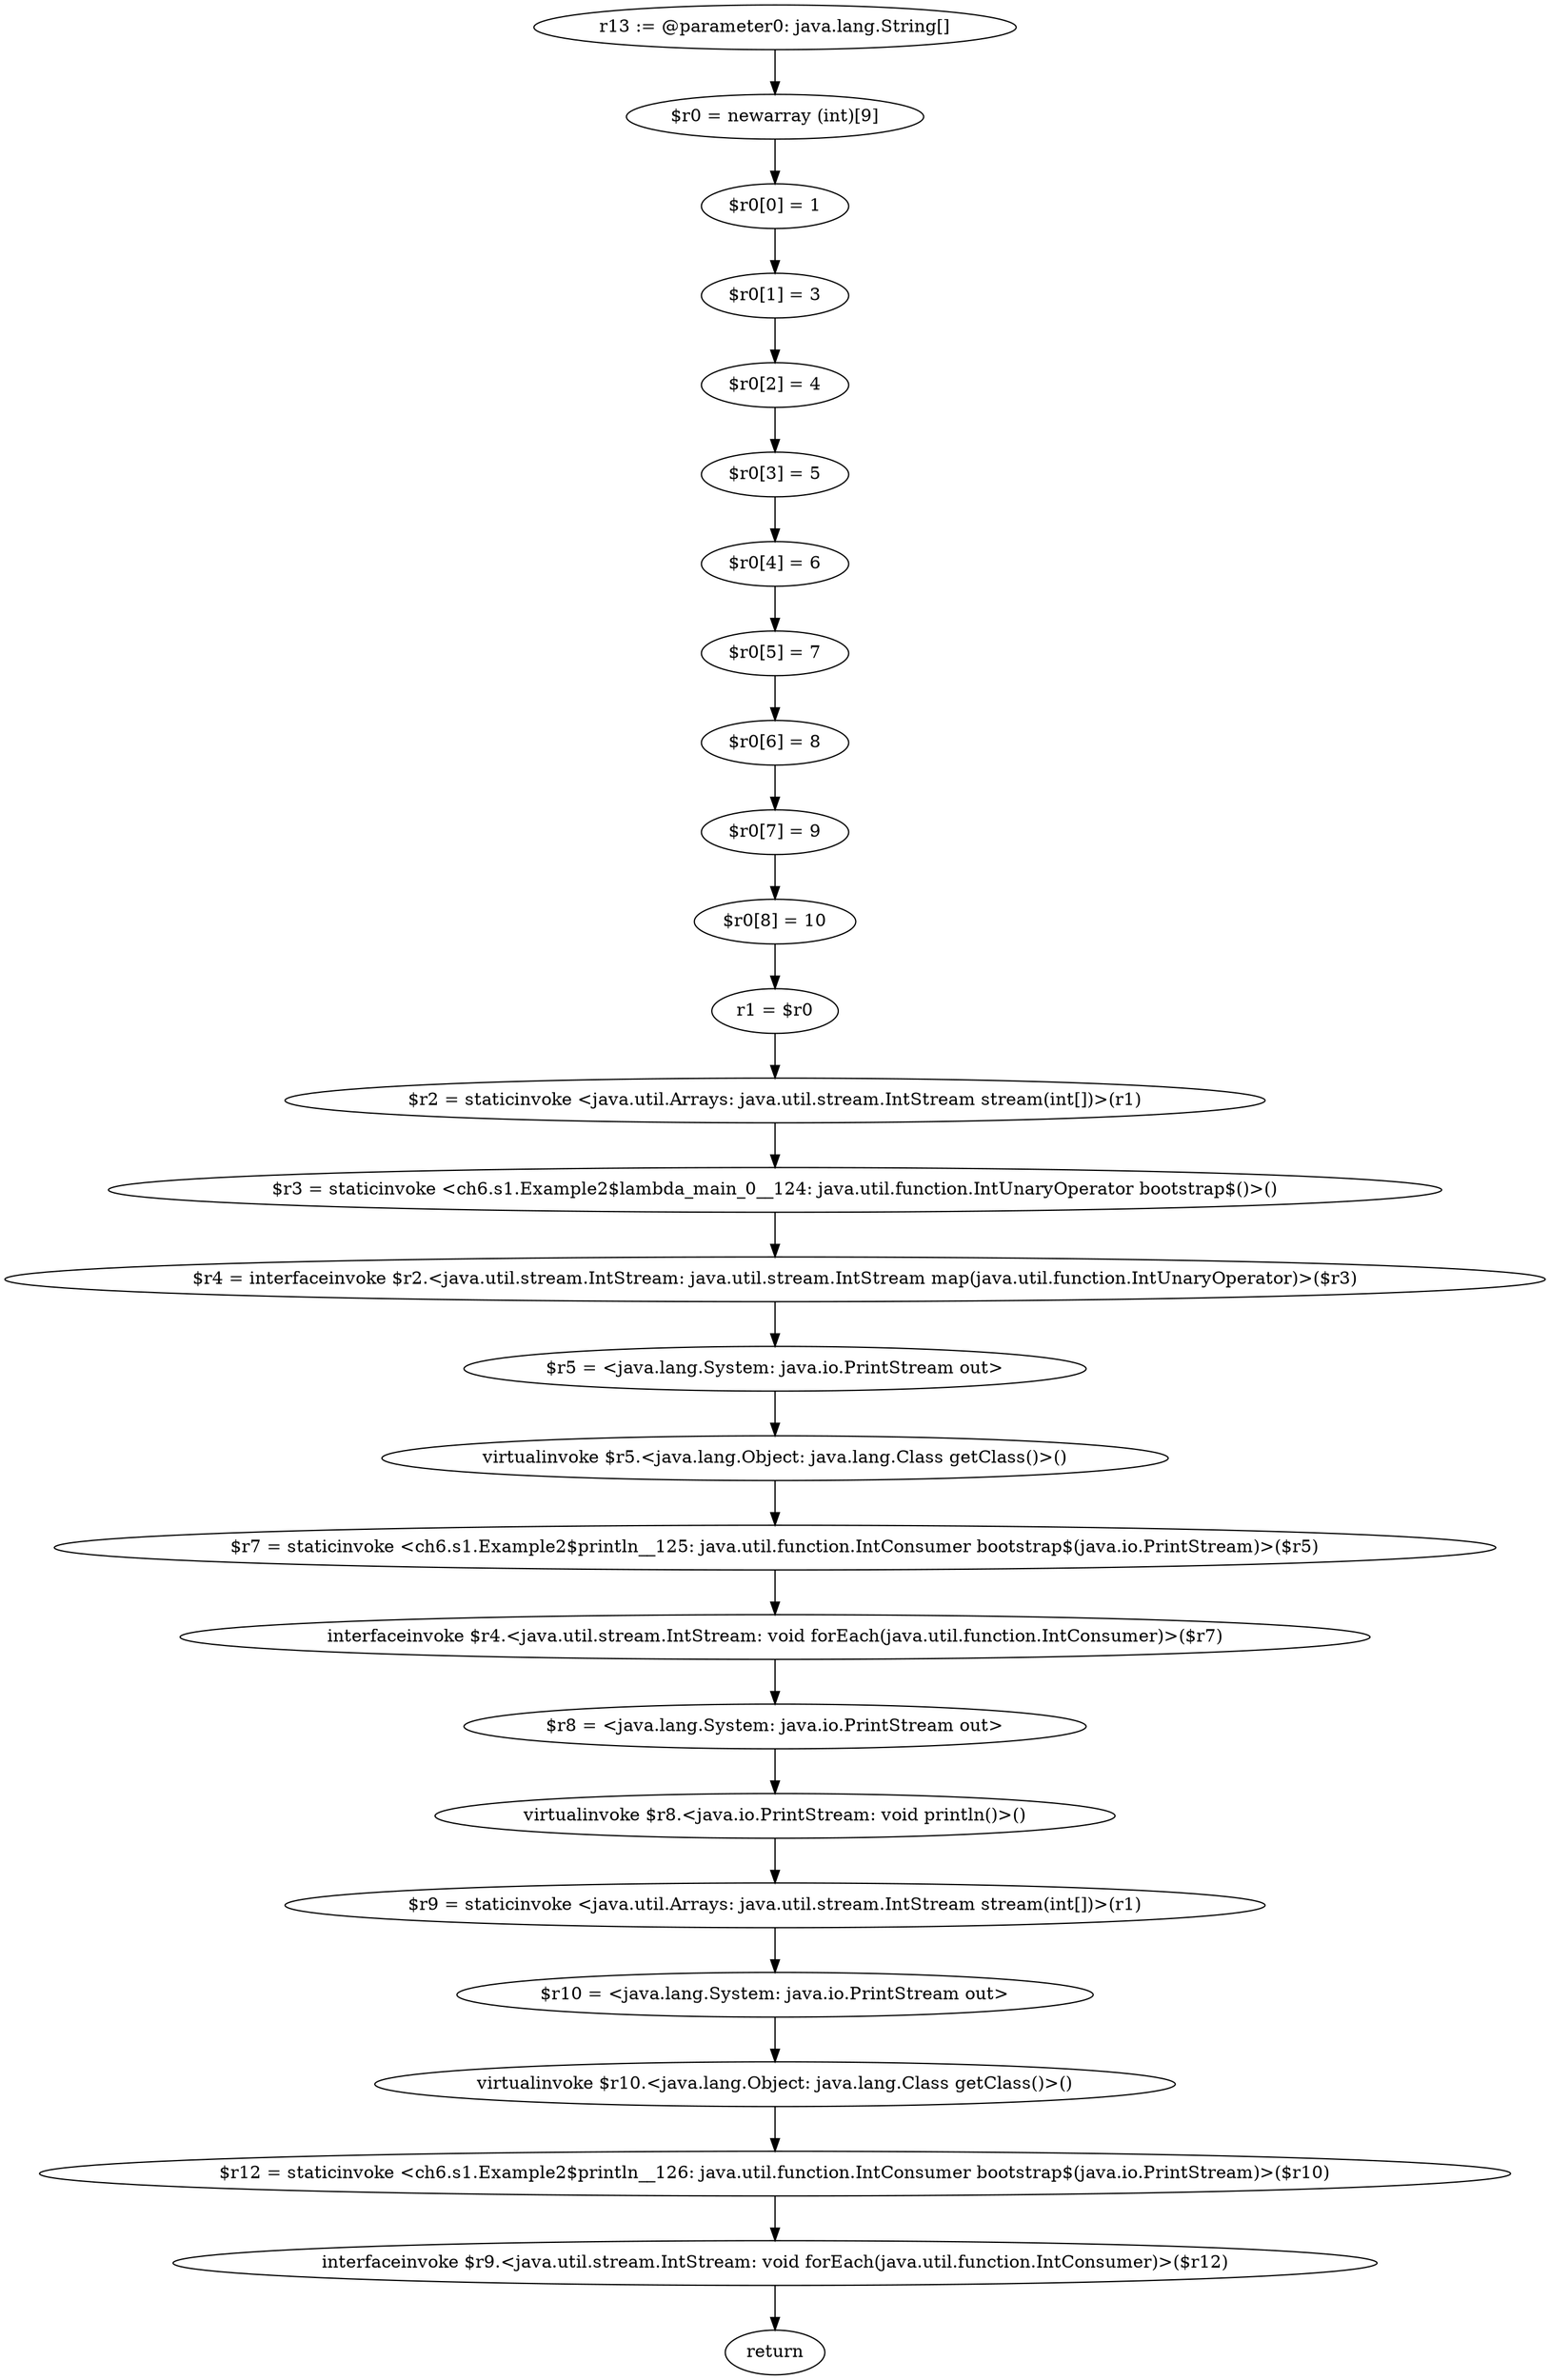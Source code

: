 digraph "unitGraph" {
    "r13 := @parameter0: java.lang.String[]"
    "$r0 = newarray (int)[9]"
    "$r0[0] = 1"
    "$r0[1] = 3"
    "$r0[2] = 4"
    "$r0[3] = 5"
    "$r0[4] = 6"
    "$r0[5] = 7"
    "$r0[6] = 8"
    "$r0[7] = 9"
    "$r0[8] = 10"
    "r1 = $r0"
    "$r2 = staticinvoke <java.util.Arrays: java.util.stream.IntStream stream(int[])>(r1)"
    "$r3 = staticinvoke <ch6.s1.Example2$lambda_main_0__124: java.util.function.IntUnaryOperator bootstrap$()>()"
    "$r4 = interfaceinvoke $r2.<java.util.stream.IntStream: java.util.stream.IntStream map(java.util.function.IntUnaryOperator)>($r3)"
    "$r5 = <java.lang.System: java.io.PrintStream out>"
    "virtualinvoke $r5.<java.lang.Object: java.lang.Class getClass()>()"
    "$r7 = staticinvoke <ch6.s1.Example2$println__125: java.util.function.IntConsumer bootstrap$(java.io.PrintStream)>($r5)"
    "interfaceinvoke $r4.<java.util.stream.IntStream: void forEach(java.util.function.IntConsumer)>($r7)"
    "$r8 = <java.lang.System: java.io.PrintStream out>"
    "virtualinvoke $r8.<java.io.PrintStream: void println()>()"
    "$r9 = staticinvoke <java.util.Arrays: java.util.stream.IntStream stream(int[])>(r1)"
    "$r10 = <java.lang.System: java.io.PrintStream out>"
    "virtualinvoke $r10.<java.lang.Object: java.lang.Class getClass()>()"
    "$r12 = staticinvoke <ch6.s1.Example2$println__126: java.util.function.IntConsumer bootstrap$(java.io.PrintStream)>($r10)"
    "interfaceinvoke $r9.<java.util.stream.IntStream: void forEach(java.util.function.IntConsumer)>($r12)"
    "return"
    "r13 := @parameter0: java.lang.String[]"->"$r0 = newarray (int)[9]";
    "$r0 = newarray (int)[9]"->"$r0[0] = 1";
    "$r0[0] = 1"->"$r0[1] = 3";
    "$r0[1] = 3"->"$r0[2] = 4";
    "$r0[2] = 4"->"$r0[3] = 5";
    "$r0[3] = 5"->"$r0[4] = 6";
    "$r0[4] = 6"->"$r0[5] = 7";
    "$r0[5] = 7"->"$r0[6] = 8";
    "$r0[6] = 8"->"$r0[7] = 9";
    "$r0[7] = 9"->"$r0[8] = 10";
    "$r0[8] = 10"->"r1 = $r0";
    "r1 = $r0"->"$r2 = staticinvoke <java.util.Arrays: java.util.stream.IntStream stream(int[])>(r1)";
    "$r2 = staticinvoke <java.util.Arrays: java.util.stream.IntStream stream(int[])>(r1)"->"$r3 = staticinvoke <ch6.s1.Example2$lambda_main_0__124: java.util.function.IntUnaryOperator bootstrap$()>()";
    "$r3 = staticinvoke <ch6.s1.Example2$lambda_main_0__124: java.util.function.IntUnaryOperator bootstrap$()>()"->"$r4 = interfaceinvoke $r2.<java.util.stream.IntStream: java.util.stream.IntStream map(java.util.function.IntUnaryOperator)>($r3)";
    "$r4 = interfaceinvoke $r2.<java.util.stream.IntStream: java.util.stream.IntStream map(java.util.function.IntUnaryOperator)>($r3)"->"$r5 = <java.lang.System: java.io.PrintStream out>";
    "$r5 = <java.lang.System: java.io.PrintStream out>"->"virtualinvoke $r5.<java.lang.Object: java.lang.Class getClass()>()";
    "virtualinvoke $r5.<java.lang.Object: java.lang.Class getClass()>()"->"$r7 = staticinvoke <ch6.s1.Example2$println__125: java.util.function.IntConsumer bootstrap$(java.io.PrintStream)>($r5)";
    "$r7 = staticinvoke <ch6.s1.Example2$println__125: java.util.function.IntConsumer bootstrap$(java.io.PrintStream)>($r5)"->"interfaceinvoke $r4.<java.util.stream.IntStream: void forEach(java.util.function.IntConsumer)>($r7)";
    "interfaceinvoke $r4.<java.util.stream.IntStream: void forEach(java.util.function.IntConsumer)>($r7)"->"$r8 = <java.lang.System: java.io.PrintStream out>";
    "$r8 = <java.lang.System: java.io.PrintStream out>"->"virtualinvoke $r8.<java.io.PrintStream: void println()>()";
    "virtualinvoke $r8.<java.io.PrintStream: void println()>()"->"$r9 = staticinvoke <java.util.Arrays: java.util.stream.IntStream stream(int[])>(r1)";
    "$r9 = staticinvoke <java.util.Arrays: java.util.stream.IntStream stream(int[])>(r1)"->"$r10 = <java.lang.System: java.io.PrintStream out>";
    "$r10 = <java.lang.System: java.io.PrintStream out>"->"virtualinvoke $r10.<java.lang.Object: java.lang.Class getClass()>()";
    "virtualinvoke $r10.<java.lang.Object: java.lang.Class getClass()>()"->"$r12 = staticinvoke <ch6.s1.Example2$println__126: java.util.function.IntConsumer bootstrap$(java.io.PrintStream)>($r10)";
    "$r12 = staticinvoke <ch6.s1.Example2$println__126: java.util.function.IntConsumer bootstrap$(java.io.PrintStream)>($r10)"->"interfaceinvoke $r9.<java.util.stream.IntStream: void forEach(java.util.function.IntConsumer)>($r12)";
    "interfaceinvoke $r9.<java.util.stream.IntStream: void forEach(java.util.function.IntConsumer)>($r12)"->"return";
}
